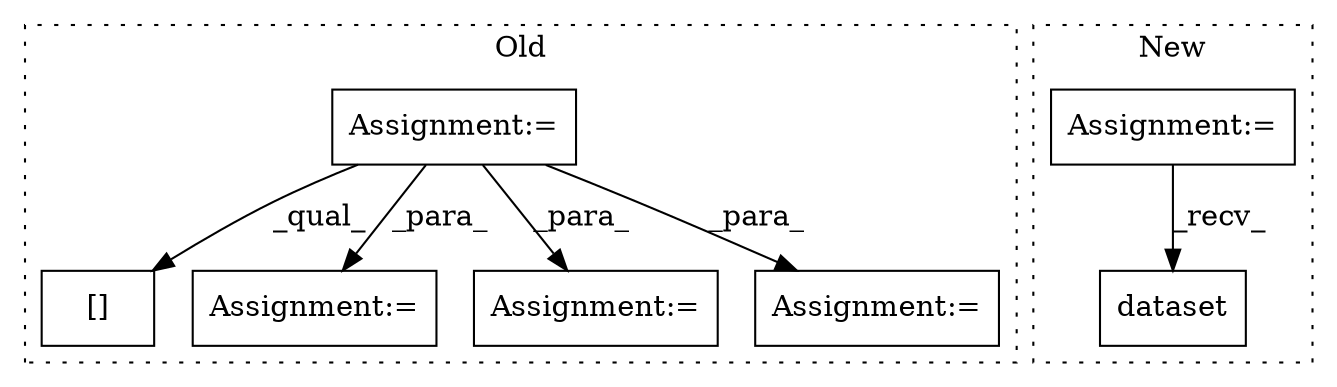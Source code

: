 digraph G {
subgraph cluster0 {
1 [label="[]" a="2" s="1709,1739" l="15,1" shape="box"];
4 [label="Assignment:=" a="7" s="1325" l="1" shape="box"];
5 [label="Assignment:=" a="7" s="1920" l="1" shape="box"];
6 [label="Assignment:=" a="7" s="2069" l="1" shape="box"];
7 [label="Assignment:=" a="7" s="1881" l="1" shape="box"];
label = "Old";
style="dotted";
}
subgraph cluster1 {
2 [label="dataset" a="32" s="1388,1411" l="8,1" shape="box"];
3 [label="Assignment:=" a="7" s="1249" l="1" shape="box"];
label = "New";
style="dotted";
}
3 -> 2 [label="_recv_"];
4 -> 5 [label="_para_"];
4 -> 7 [label="_para_"];
4 -> 1 [label="_qual_"];
4 -> 6 [label="_para_"];
}